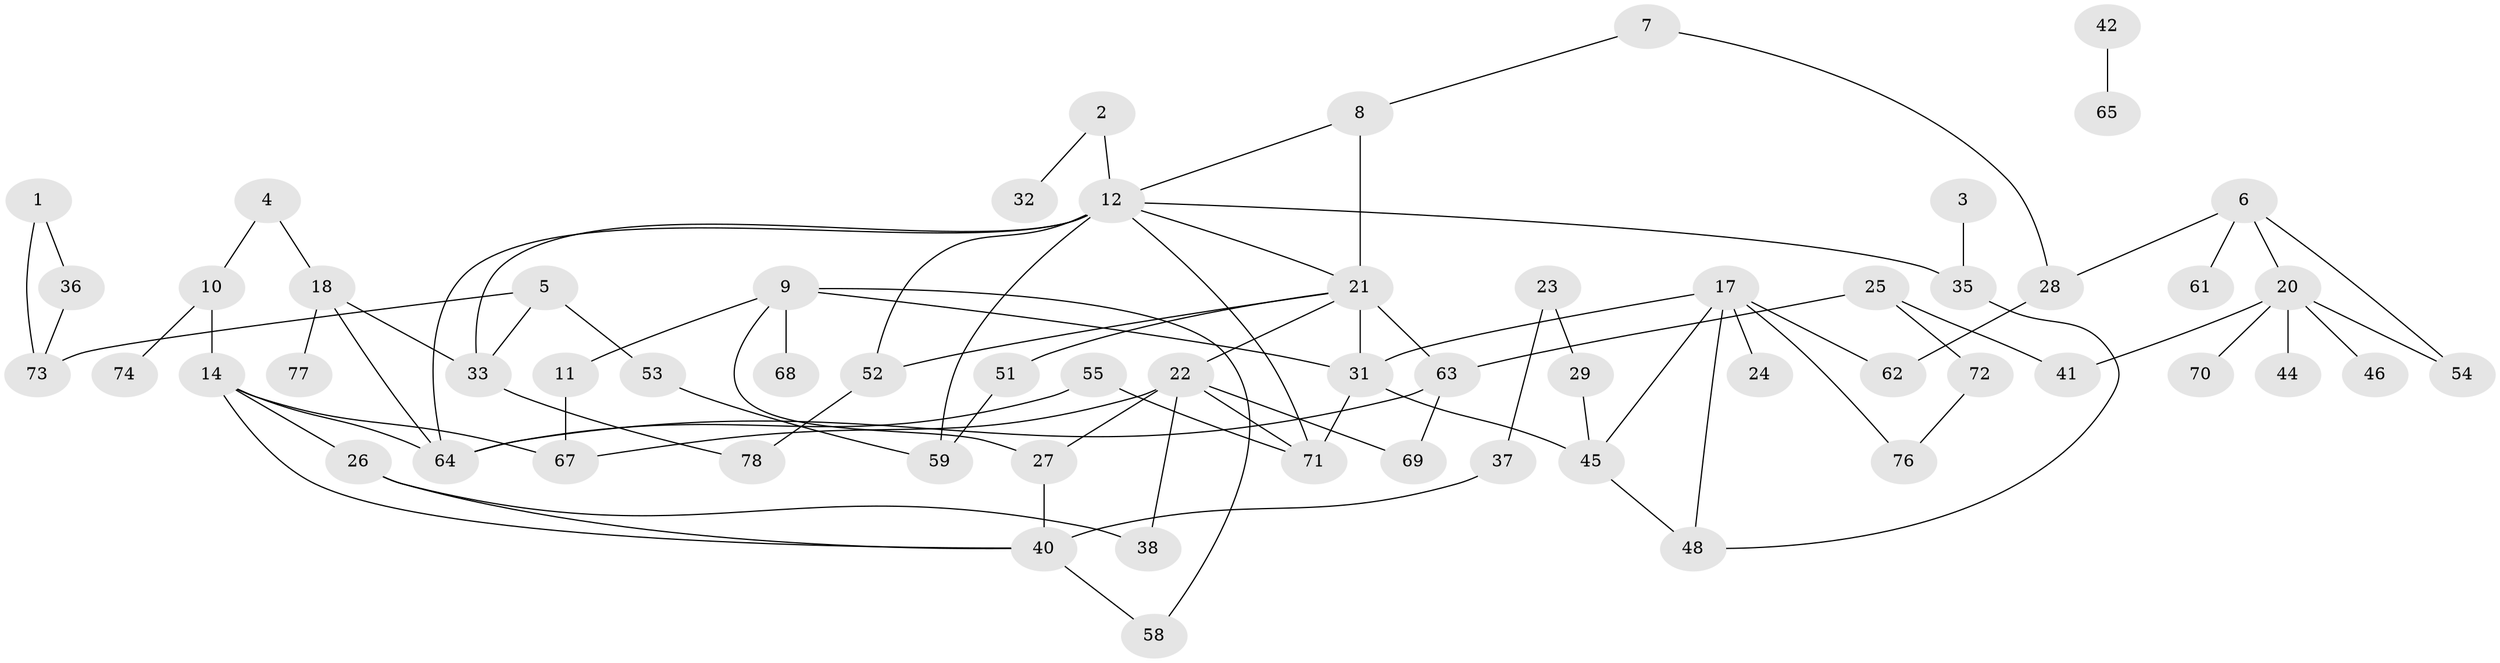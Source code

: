 // original degree distribution, {3: 0.2283464566929134, 1: 0.2755905511811024, 2: 0.2047244094488189, 4: 0.13385826771653545, 0: 0.11023622047244094, 6: 0.015748031496062992, 5: 0.031496062992125984}
// Generated by graph-tools (version 1.1) at 2025/48/03/04/25 22:48:09]
// undirected, 62 vertices, 88 edges
graph export_dot {
  node [color=gray90,style=filled];
  1;
  2;
  3;
  4;
  5;
  6;
  7;
  8;
  9;
  10;
  11;
  12;
  14;
  17;
  18;
  20;
  21;
  22;
  23;
  24;
  25;
  26;
  27;
  28;
  29;
  31;
  32;
  33;
  35;
  36;
  37;
  38;
  40;
  41;
  42;
  44;
  45;
  46;
  48;
  51;
  52;
  53;
  54;
  55;
  58;
  59;
  61;
  62;
  63;
  64;
  65;
  67;
  68;
  69;
  70;
  71;
  72;
  73;
  74;
  76;
  77;
  78;
  1 -- 36 [weight=1.0];
  1 -- 73 [weight=1.0];
  2 -- 12 [weight=1.0];
  2 -- 32 [weight=1.0];
  3 -- 35 [weight=1.0];
  4 -- 10 [weight=1.0];
  4 -- 18 [weight=1.0];
  5 -- 33 [weight=1.0];
  5 -- 53 [weight=1.0];
  5 -- 73 [weight=1.0];
  6 -- 20 [weight=1.0];
  6 -- 28 [weight=1.0];
  6 -- 54 [weight=1.0];
  6 -- 61 [weight=1.0];
  7 -- 8 [weight=1.0];
  7 -- 28 [weight=1.0];
  8 -- 12 [weight=1.0];
  8 -- 21 [weight=1.0];
  9 -- 11 [weight=1.0];
  9 -- 27 [weight=1.0];
  9 -- 31 [weight=1.0];
  9 -- 58 [weight=1.0];
  9 -- 68 [weight=1.0];
  10 -- 14 [weight=1.0];
  10 -- 74 [weight=1.0];
  11 -- 67 [weight=1.0];
  12 -- 21 [weight=1.0];
  12 -- 33 [weight=1.0];
  12 -- 35 [weight=1.0];
  12 -- 52 [weight=1.0];
  12 -- 59 [weight=1.0];
  12 -- 64 [weight=1.0];
  12 -- 71 [weight=1.0];
  14 -- 26 [weight=1.0];
  14 -- 40 [weight=1.0];
  14 -- 64 [weight=1.0];
  14 -- 67 [weight=1.0];
  17 -- 24 [weight=1.0];
  17 -- 31 [weight=1.0];
  17 -- 45 [weight=1.0];
  17 -- 48 [weight=1.0];
  17 -- 62 [weight=1.0];
  17 -- 76 [weight=1.0];
  18 -- 33 [weight=1.0];
  18 -- 64 [weight=1.0];
  18 -- 77 [weight=1.0];
  20 -- 41 [weight=1.0];
  20 -- 44 [weight=1.0];
  20 -- 46 [weight=1.0];
  20 -- 54 [weight=1.0];
  20 -- 70 [weight=1.0];
  21 -- 22 [weight=1.0];
  21 -- 31 [weight=1.0];
  21 -- 51 [weight=1.0];
  21 -- 52 [weight=1.0];
  21 -- 63 [weight=1.0];
  22 -- 27 [weight=1.0];
  22 -- 38 [weight=1.0];
  22 -- 67 [weight=1.0];
  22 -- 69 [weight=1.0];
  22 -- 71 [weight=1.0];
  23 -- 29 [weight=1.0];
  23 -- 37 [weight=1.0];
  25 -- 41 [weight=1.0];
  25 -- 63 [weight=1.0];
  25 -- 72 [weight=1.0];
  26 -- 38 [weight=1.0];
  26 -- 40 [weight=1.0];
  27 -- 40 [weight=1.0];
  28 -- 62 [weight=1.0];
  29 -- 45 [weight=1.0];
  31 -- 45 [weight=1.0];
  31 -- 71 [weight=1.0];
  33 -- 78 [weight=1.0];
  35 -- 48 [weight=1.0];
  36 -- 73 [weight=1.0];
  37 -- 40 [weight=1.0];
  40 -- 58 [weight=1.0];
  42 -- 65 [weight=1.0];
  45 -- 48 [weight=1.0];
  51 -- 59 [weight=1.0];
  52 -- 78 [weight=1.0];
  53 -- 59 [weight=1.0];
  55 -- 64 [weight=1.0];
  55 -- 71 [weight=1.0];
  63 -- 64 [weight=1.0];
  63 -- 69 [weight=1.0];
  72 -- 76 [weight=1.0];
}
